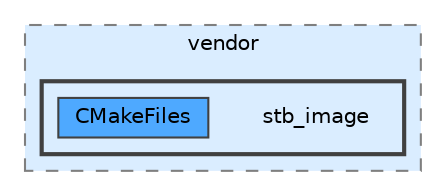 digraph "build/vendor/stb_image"
{
 // LATEX_PDF_SIZE
  bgcolor="transparent";
  edge [fontname=Helvetica,fontsize=10,labelfontname=Helvetica,labelfontsize=10];
  node [fontname=Helvetica,fontsize=10,shape=box,height=0.2,width=0.4];
  compound=true
  subgraph clusterdir_5419a73a972328982e4314dadb4d6582 {
    graph [ bgcolor="#daedff", pencolor="grey50", label="vendor", fontname=Helvetica,fontsize=10 style="filled,dashed", URL="dir_5419a73a972328982e4314dadb4d6582.html",tooltip=""]
  subgraph clusterdir_0043329d12129d400a867c8d206e82eb {
    graph [ bgcolor="#daedff", pencolor="grey25", label="", fontname=Helvetica,fontsize=10 style="filled,bold", URL="dir_0043329d12129d400a867c8d206e82eb.html",tooltip=""]
    dir_0043329d12129d400a867c8d206e82eb [shape=plaintext, label="stb_image"];
  dir_9458c6f7e5c3977aed86eed52833b4ea [label="CMakeFiles", fillcolor="#4ea9ff", color="grey25", style="filled", URL="dir_9458c6f7e5c3977aed86eed52833b4ea.html",tooltip=""];
  }
  }
}
